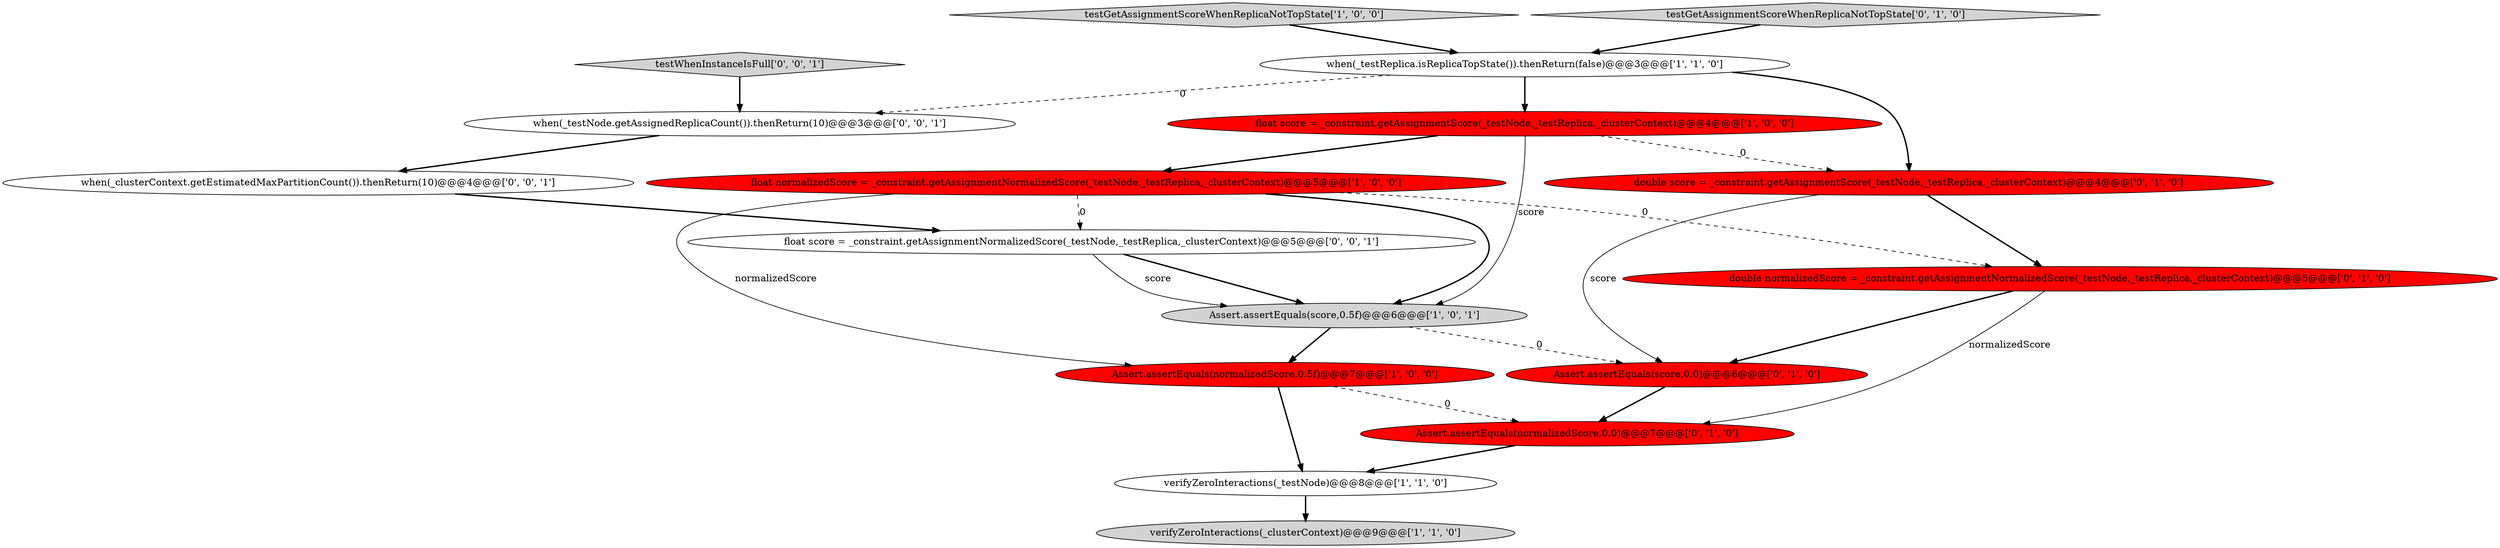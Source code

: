 digraph {
2 [style = filled, label = "float score = _constraint.getAssignmentScore(_testNode,_testReplica,_clusterContext)@@@4@@@['1', '0', '0']", fillcolor = red, shape = ellipse image = "AAA1AAABBB1BBB"];
6 [style = filled, label = "verifyZeroInteractions(_clusterContext)@@@9@@@['1', '1', '0']", fillcolor = lightgray, shape = ellipse image = "AAA0AAABBB1BBB"];
13 [style = filled, label = "when(_clusterContext.getEstimatedMaxPartitionCount()).thenReturn(10)@@@4@@@['0', '0', '1']", fillcolor = white, shape = ellipse image = "AAA0AAABBB3BBB"];
14 [style = filled, label = "testWhenInstanceIsFull['0', '0', '1']", fillcolor = lightgray, shape = diamond image = "AAA0AAABBB3BBB"];
10 [style = filled, label = "Assert.assertEquals(normalizedScore,0.0)@@@7@@@['0', '1', '0']", fillcolor = red, shape = ellipse image = "AAA1AAABBB2BBB"];
4 [style = filled, label = "testGetAssignmentScoreWhenReplicaNotTopState['1', '0', '0']", fillcolor = lightgray, shape = diamond image = "AAA0AAABBB1BBB"];
8 [style = filled, label = "Assert.assertEquals(score,0.0)@@@6@@@['0', '1', '0']", fillcolor = red, shape = ellipse image = "AAA1AAABBB2BBB"];
15 [style = filled, label = "when(_testNode.getAssignedReplicaCount()).thenReturn(10)@@@3@@@['0', '0', '1']", fillcolor = white, shape = ellipse image = "AAA0AAABBB3BBB"];
7 [style = filled, label = "verifyZeroInteractions(_testNode)@@@8@@@['1', '1', '0']", fillcolor = white, shape = ellipse image = "AAA0AAABBB1BBB"];
0 [style = filled, label = "float normalizedScore = _constraint.getAssignmentNormalizedScore(_testNode,_testReplica,_clusterContext)@@@5@@@['1', '0', '0']", fillcolor = red, shape = ellipse image = "AAA1AAABBB1BBB"];
9 [style = filled, label = "double score = _constraint.getAssignmentScore(_testNode,_testReplica,_clusterContext)@@@4@@@['0', '1', '0']", fillcolor = red, shape = ellipse image = "AAA1AAABBB2BBB"];
1 [style = filled, label = "Assert.assertEquals(normalizedScore,0.5f)@@@7@@@['1', '0', '0']", fillcolor = red, shape = ellipse image = "AAA1AAABBB1BBB"];
12 [style = filled, label = "double normalizedScore = _constraint.getAssignmentNormalizedScore(_testNode,_testReplica,_clusterContext)@@@5@@@['0', '1', '0']", fillcolor = red, shape = ellipse image = "AAA1AAABBB2BBB"];
3 [style = filled, label = "Assert.assertEquals(score,0.5f)@@@6@@@['1', '0', '1']", fillcolor = lightgray, shape = ellipse image = "AAA0AAABBB1BBB"];
16 [style = filled, label = "float score = _constraint.getAssignmentNormalizedScore(_testNode,_testReplica,_clusterContext)@@@5@@@['0', '0', '1']", fillcolor = white, shape = ellipse image = "AAA0AAABBB3BBB"];
5 [style = filled, label = "when(_testReplica.isReplicaTopState()).thenReturn(false)@@@3@@@['1', '1', '0']", fillcolor = white, shape = ellipse image = "AAA0AAABBB1BBB"];
11 [style = filled, label = "testGetAssignmentScoreWhenReplicaNotTopState['0', '1', '0']", fillcolor = lightgray, shape = diamond image = "AAA0AAABBB2BBB"];
0->3 [style = bold, label=""];
16->3 [style = bold, label=""];
8->10 [style = bold, label=""];
16->3 [style = solid, label="score"];
15->13 [style = bold, label=""];
3->1 [style = bold, label=""];
5->9 [style = bold, label=""];
0->16 [style = dashed, label="0"];
1->10 [style = dashed, label="0"];
0->12 [style = dashed, label="0"];
12->10 [style = solid, label="normalizedScore"];
1->7 [style = bold, label=""];
10->7 [style = bold, label=""];
13->16 [style = bold, label=""];
11->5 [style = bold, label=""];
5->2 [style = bold, label=""];
2->0 [style = bold, label=""];
9->8 [style = solid, label="score"];
2->9 [style = dashed, label="0"];
12->8 [style = bold, label=""];
7->6 [style = bold, label=""];
2->3 [style = solid, label="score"];
3->8 [style = dashed, label="0"];
14->15 [style = bold, label=""];
9->12 [style = bold, label=""];
5->15 [style = dashed, label="0"];
0->1 [style = solid, label="normalizedScore"];
4->5 [style = bold, label=""];
}
